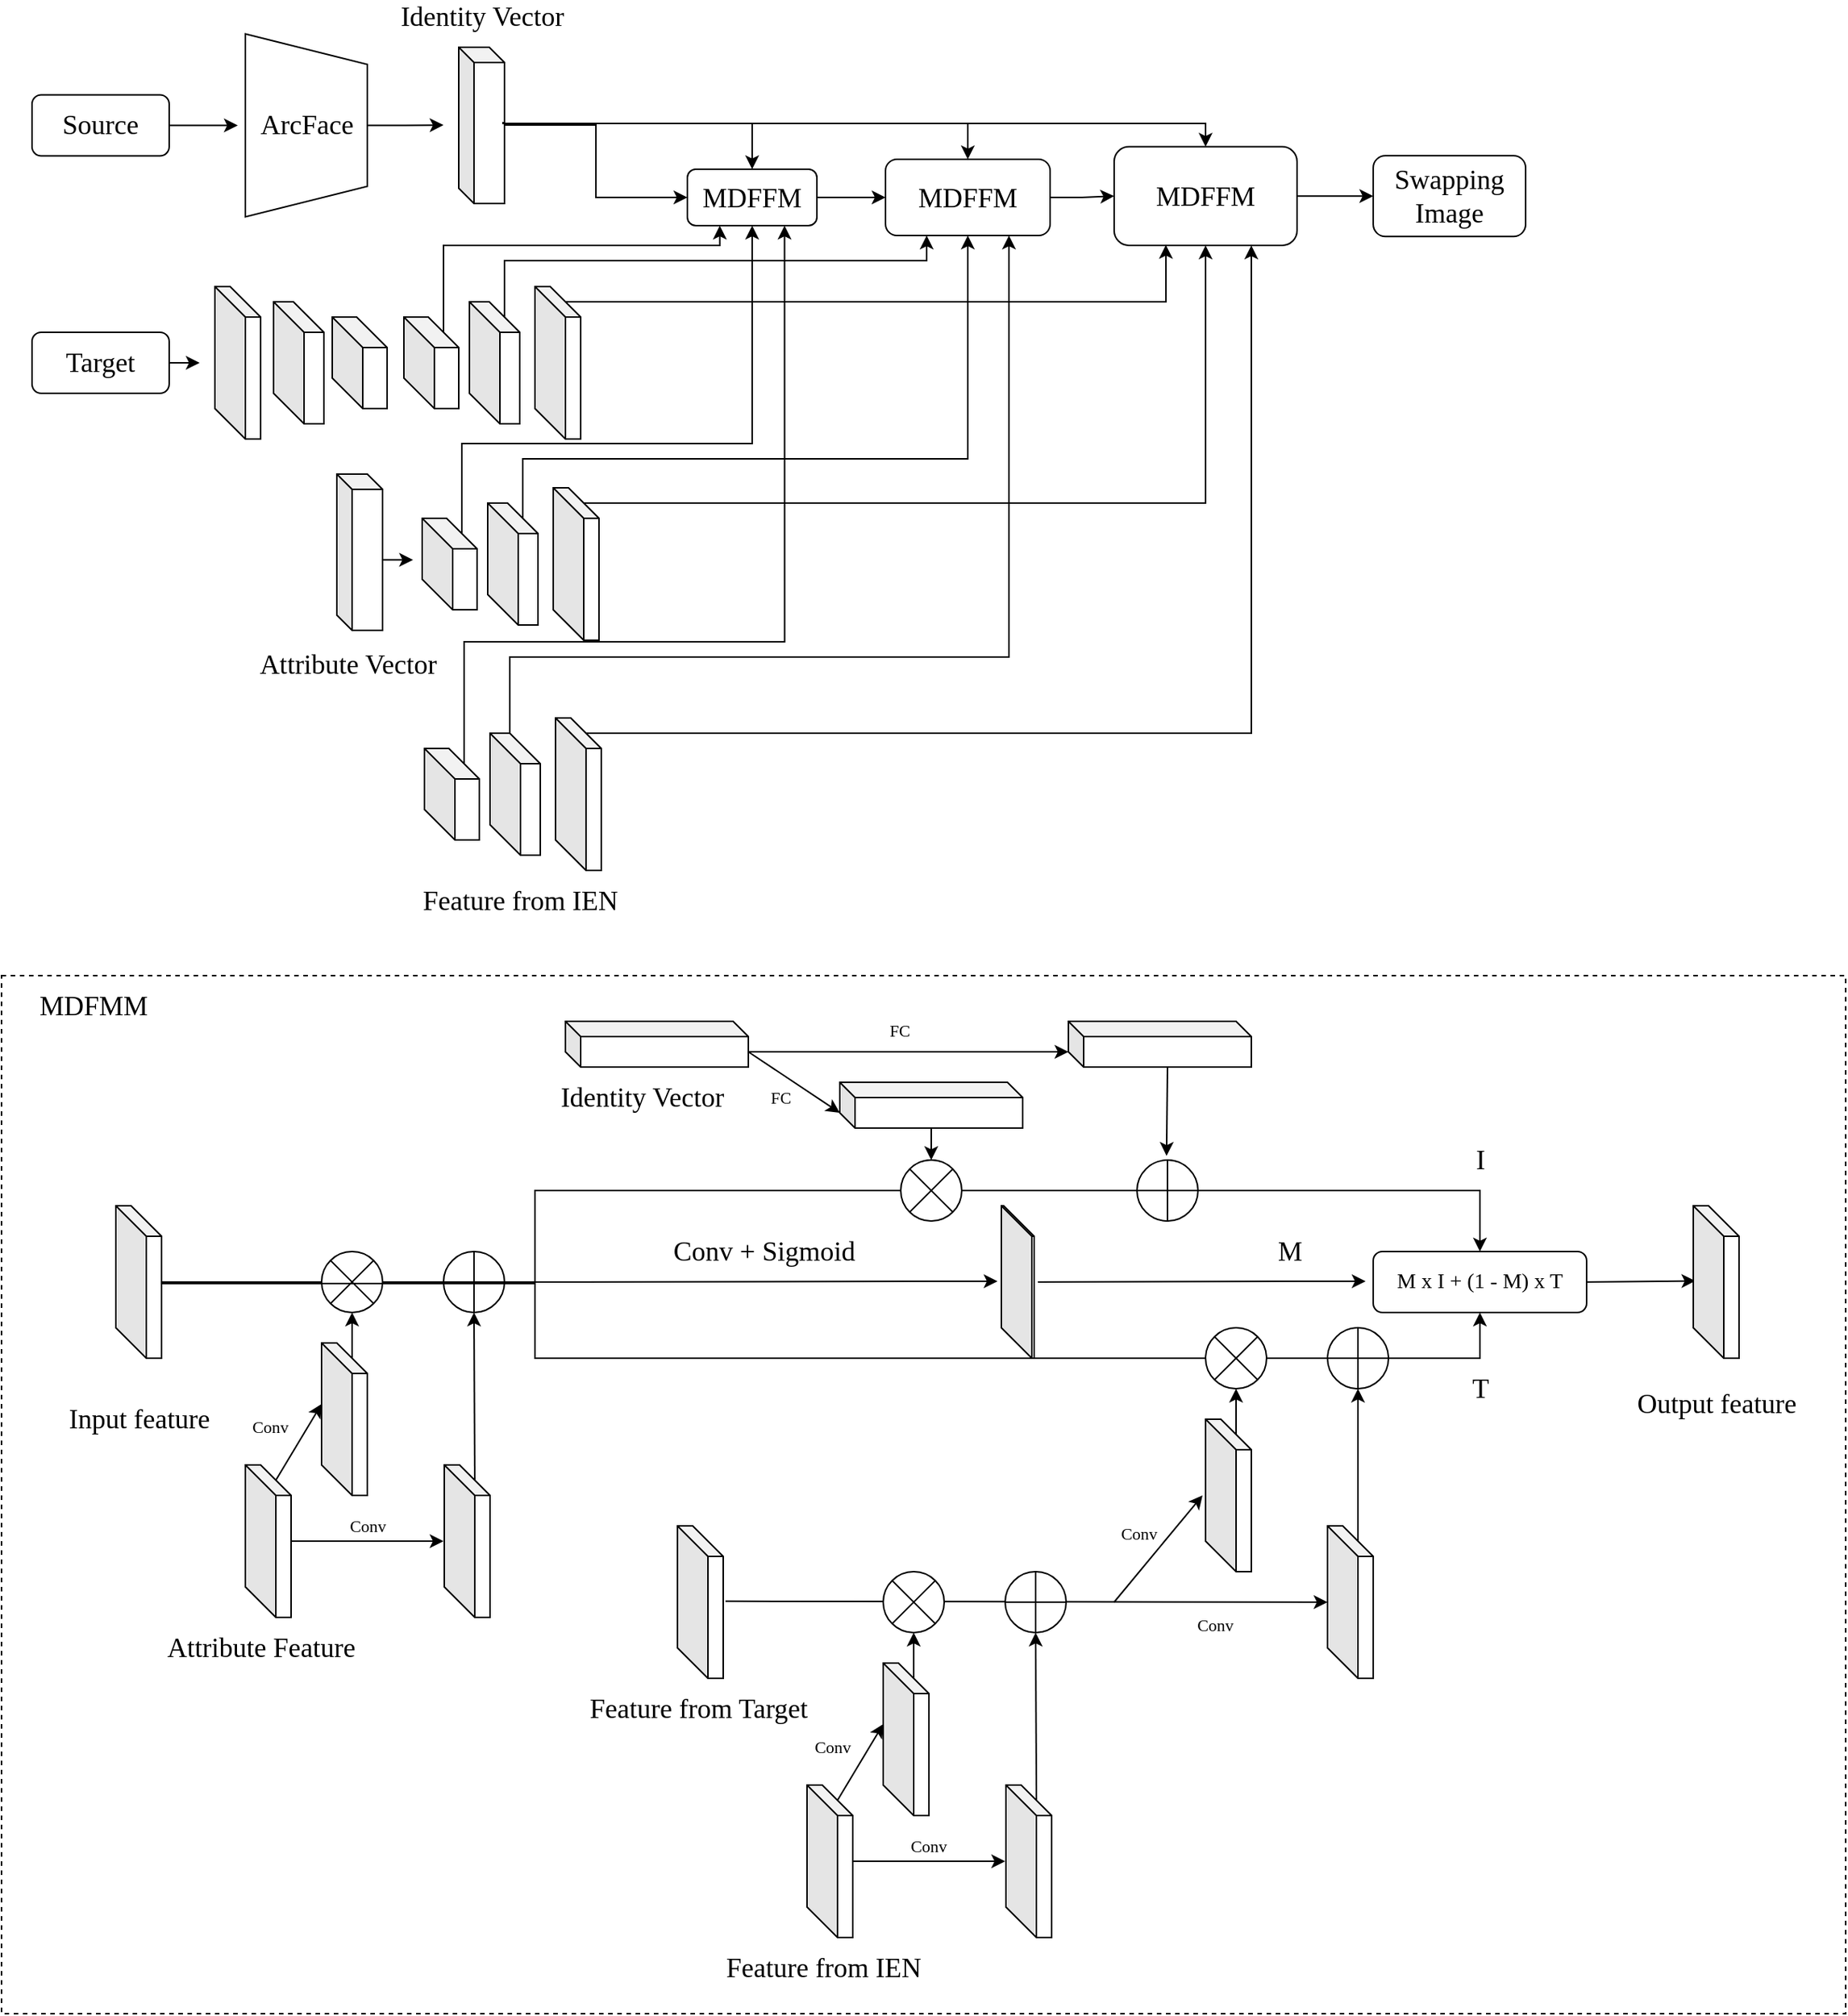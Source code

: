 <mxfile version="14.8.0" type="github">
  <diagram id="diRu2HCSwEDi5vCVLPYC" name="Page-1">
    <mxGraphModel dx="895" dy="533" grid="1" gridSize="10" guides="1" tooltips="1" connect="1" arrows="1" fold="1" page="1" pageScale="1" pageWidth="827" pageHeight="1169" math="0" shadow="0">
      <root>
        <mxCell id="0" />
        <mxCell id="1" parent="0" />
        <mxCell id="SDwkRg94ncnZj0nEMJ3i-3" value="" style="rounded=0;whiteSpace=wrap;html=1;align=left;dashed=1;" vertex="1" parent="1">
          <mxGeometry x="150" y="799" width="1210" height="681" as="geometry" />
        </mxCell>
        <mxCell id="r4oQAWAfBS_EO5X1v5Ay-10" style="edgeStyle=orthogonalEdgeStyle;rounded=0;orthogonalLoop=1;jettySize=auto;html=1;exitX=1;exitY=0.5;exitDx=0;exitDy=0;" parent="1" source="r4oQAWAfBS_EO5X1v5Ay-2" target="r4oQAWAfBS_EO5X1v5Ay-9" edge="1">
          <mxGeometry relative="1" as="geometry" />
        </mxCell>
        <mxCell id="r4oQAWAfBS_EO5X1v5Ay-2" value="&lt;font face=&quot;Comic Sans MS&quot; style=&quot;font-size: 18px&quot;&gt;Source&lt;/font&gt;" style="rounded=1;whiteSpace=wrap;html=1;" parent="1" vertex="1">
          <mxGeometry x="170" y="221.25" width="90" height="40" as="geometry" />
        </mxCell>
        <mxCell id="r4oQAWAfBS_EO5X1v5Ay-24" style="edgeStyle=orthogonalEdgeStyle;rounded=0;orthogonalLoop=1;jettySize=auto;html=1;exitX=1;exitY=0.5;exitDx=0;exitDy=0;" parent="1" source="r4oQAWAfBS_EO5X1v5Ay-3" edge="1">
          <mxGeometry relative="1" as="geometry">
            <mxPoint x="280" y="397" as="targetPoint" />
          </mxGeometry>
        </mxCell>
        <mxCell id="r4oQAWAfBS_EO5X1v5Ay-3" value="&lt;font face=&quot;Comic Sans MS&quot; style=&quot;font-size: 18px&quot;&gt;Target&lt;/font&gt;" style="rounded=1;whiteSpace=wrap;html=1;" parent="1" vertex="1">
          <mxGeometry x="170" y="377" width="90" height="40" as="geometry" />
        </mxCell>
        <mxCell id="r4oQAWAfBS_EO5X1v5Ay-15" style="edgeStyle=orthogonalEdgeStyle;rounded=0;orthogonalLoop=1;jettySize=auto;html=1;exitX=0.5;exitY=0;exitDx=0;exitDy=0;" parent="1" source="r4oQAWAfBS_EO5X1v5Ay-8" edge="1">
          <mxGeometry relative="1" as="geometry">
            <mxPoint x="440" y="241" as="targetPoint" />
          </mxGeometry>
        </mxCell>
        <mxCell id="r4oQAWAfBS_EO5X1v5Ay-8" value="" style="shape=trapezoid;perimeter=trapezoidPerimeter;whiteSpace=wrap;html=1;fixedSize=1;rotation=90;" parent="1" vertex="1">
          <mxGeometry x="290" y="201.25" width="120" height="80" as="geometry" />
        </mxCell>
        <mxCell id="r4oQAWAfBS_EO5X1v5Ay-9" value="&lt;font style=&quot;font-size: 18px&quot; face=&quot;Comic Sans MS&quot;&gt;ArcFace&lt;/font&gt;" style="text;html=1;resizable=0;autosize=1;align=center;verticalAlign=middle;points=[];fillColor=none;strokeColor=none;rounded=0;" parent="1" vertex="1">
          <mxGeometry x="305" y="231.25" width="90" height="20" as="geometry" />
        </mxCell>
        <mxCell id="r4oQAWAfBS_EO5X1v5Ay-11" value="" style="shape=cube;whiteSpace=wrap;html=1;boundedLbl=1;backgroundOutline=1;darkOpacity=0.05;darkOpacity2=0.1;size=10;" parent="1" vertex="1">
          <mxGeometry x="450" y="190" width="30" height="102.5" as="geometry" />
        </mxCell>
        <mxCell id="r4oQAWAfBS_EO5X1v5Ay-16" value="&lt;font style=&quot;font-size: 18px&quot; face=&quot;Comic Sans MS&quot;&gt;Identity Vector&lt;/font&gt;" style="text;html=1;resizable=0;autosize=1;align=center;verticalAlign=middle;points=[];fillColor=none;strokeColor=none;rounded=0;" parent="1" vertex="1">
          <mxGeometry x="390" y="160" width="150" height="20" as="geometry" />
        </mxCell>
        <mxCell id="r4oQAWAfBS_EO5X1v5Ay-17" value="" style="shape=cube;whiteSpace=wrap;html=1;boundedLbl=1;backgroundOutline=1;darkOpacity=0.05;darkOpacity2=0.1;" parent="1" vertex="1">
          <mxGeometry x="290" y="347" width="30" height="100" as="geometry" />
        </mxCell>
        <mxCell id="r4oQAWAfBS_EO5X1v5Ay-19" value="" style="shape=cube;whiteSpace=wrap;html=1;boundedLbl=1;backgroundOutline=1;darkOpacity=0.05;darkOpacity2=0.1;" parent="1" vertex="1">
          <mxGeometry x="328.5" y="357" width="33" height="80" as="geometry" />
        </mxCell>
        <mxCell id="r4oQAWAfBS_EO5X1v5Ay-20" value="" style="shape=cube;whiteSpace=wrap;html=1;boundedLbl=1;backgroundOutline=1;darkOpacity=0.05;darkOpacity2=0.1;" parent="1" vertex="1">
          <mxGeometry x="367" y="367" width="36" height="60" as="geometry" />
        </mxCell>
        <mxCell id="r4oQAWAfBS_EO5X1v5Ay-65" style="edgeStyle=orthogonalEdgeStyle;rounded=0;orthogonalLoop=1;jettySize=auto;html=1;exitX=0;exitY=0;exitDx=20;exitDy=10;exitPerimeter=0;entryX=0.283;entryY=0.995;entryDx=0;entryDy=0;entryPerimeter=0;" parent="1" source="r4oQAWAfBS_EO5X1v5Ay-21" target="r4oQAWAfBS_EO5X1v5Ay-58" edge="1">
          <mxGeometry relative="1" as="geometry" />
        </mxCell>
        <mxCell id="r4oQAWAfBS_EO5X1v5Ay-21" value="" style="shape=cube;whiteSpace=wrap;html=1;boundedLbl=1;backgroundOutline=1;darkOpacity=0.05;darkOpacity2=0.1;" parent="1" vertex="1">
          <mxGeometry x="500" y="347" width="30" height="100" as="geometry" />
        </mxCell>
        <mxCell id="r4oQAWAfBS_EO5X1v5Ay-54" style="edgeStyle=orthogonalEdgeStyle;rounded=0;orthogonalLoop=1;jettySize=auto;html=1;exitX=0;exitY=0;exitDx=23;exitDy=10;exitPerimeter=0;entryX=0.25;entryY=1;entryDx=0;entryDy=0;" parent="1" source="r4oQAWAfBS_EO5X1v5Ay-22" target="r4oQAWAfBS_EO5X1v5Ay-52" edge="1">
          <mxGeometry relative="1" as="geometry">
            <Array as="points">
              <mxPoint x="480" y="330" />
              <mxPoint x="757" y="330" />
            </Array>
          </mxGeometry>
        </mxCell>
        <mxCell id="r4oQAWAfBS_EO5X1v5Ay-22" value="" style="shape=cube;whiteSpace=wrap;html=1;boundedLbl=1;backgroundOutline=1;darkOpacity=0.05;darkOpacity2=0.1;" parent="1" vertex="1">
          <mxGeometry x="457" y="357" width="33" height="80" as="geometry" />
        </mxCell>
        <mxCell id="r4oQAWAfBS_EO5X1v5Ay-49" style="edgeStyle=orthogonalEdgeStyle;rounded=0;orthogonalLoop=1;jettySize=auto;html=1;exitX=0;exitY=0;exitDx=26;exitDy=10;exitPerimeter=0;entryX=0.25;entryY=1;entryDx=0;entryDy=0;" parent="1" source="r4oQAWAfBS_EO5X1v5Ay-23" target="r4oQAWAfBS_EO5X1v5Ay-39" edge="1">
          <mxGeometry relative="1" as="geometry">
            <Array as="points">
              <mxPoint x="440" y="320" />
              <mxPoint x="621" y="320" />
            </Array>
          </mxGeometry>
        </mxCell>
        <mxCell id="r4oQAWAfBS_EO5X1v5Ay-23" value="" style="shape=cube;whiteSpace=wrap;html=1;boundedLbl=1;backgroundOutline=1;darkOpacity=0.05;darkOpacity2=0.1;" parent="1" vertex="1">
          <mxGeometry x="414" y="367" width="36" height="60" as="geometry" />
        </mxCell>
        <mxCell id="r4oQAWAfBS_EO5X1v5Ay-33" style="edgeStyle=orthogonalEdgeStyle;rounded=0;orthogonalLoop=1;jettySize=auto;html=1;exitX=0;exitY=0;exitDx=30;exitDy=56.25;exitPerimeter=0;" parent="1" source="r4oQAWAfBS_EO5X1v5Ay-25" edge="1">
          <mxGeometry relative="1" as="geometry">
            <mxPoint x="420" y="526" as="targetPoint" />
          </mxGeometry>
        </mxCell>
        <mxCell id="r4oQAWAfBS_EO5X1v5Ay-25" value="" style="shape=cube;whiteSpace=wrap;html=1;boundedLbl=1;backgroundOutline=1;darkOpacity=0.05;darkOpacity2=0.1;size=10;" parent="1" vertex="1">
          <mxGeometry x="370" y="470" width="30" height="102.5" as="geometry" />
        </mxCell>
        <mxCell id="r4oQAWAfBS_EO5X1v5Ay-26" value="&lt;font style=&quot;font-size: 18px&quot; face=&quot;Comic Sans MS&quot;&gt;Attribute Vector&lt;/font&gt;" style="text;html=1;resizable=0;autosize=1;align=center;verticalAlign=middle;points=[];fillColor=none;strokeColor=none;rounded=0;" parent="1" vertex="1">
          <mxGeometry x="297" y="585" width="160" height="20" as="geometry" />
        </mxCell>
        <mxCell id="r4oQAWAfBS_EO5X1v5Ay-64" style="edgeStyle=orthogonalEdgeStyle;rounded=0;orthogonalLoop=1;jettySize=auto;html=1;exitX=0;exitY=0;exitDx=20;exitDy=10;exitPerimeter=0;" parent="1" source="r4oQAWAfBS_EO5X1v5Ay-27" target="r4oQAWAfBS_EO5X1v5Ay-58" edge="1">
          <mxGeometry relative="1" as="geometry" />
        </mxCell>
        <mxCell id="r4oQAWAfBS_EO5X1v5Ay-27" value="" style="shape=cube;whiteSpace=wrap;html=1;boundedLbl=1;backgroundOutline=1;darkOpacity=0.05;darkOpacity2=0.1;" parent="1" vertex="1">
          <mxGeometry x="512" y="479" width="30" height="100" as="geometry" />
        </mxCell>
        <mxCell id="r4oQAWAfBS_EO5X1v5Ay-55" style="edgeStyle=orthogonalEdgeStyle;rounded=0;orthogonalLoop=1;jettySize=auto;html=1;exitX=0;exitY=0;exitDx=23;exitDy=10;exitPerimeter=0;entryX=0.5;entryY=1;entryDx=0;entryDy=0;" parent="1" source="r4oQAWAfBS_EO5X1v5Ay-28" target="r4oQAWAfBS_EO5X1v5Ay-52" edge="1">
          <mxGeometry relative="1" as="geometry">
            <Array as="points">
              <mxPoint x="492" y="460" />
              <mxPoint x="784" y="460" />
            </Array>
          </mxGeometry>
        </mxCell>
        <mxCell id="r4oQAWAfBS_EO5X1v5Ay-28" value="" style="shape=cube;whiteSpace=wrap;html=1;boundedLbl=1;backgroundOutline=1;darkOpacity=0.05;darkOpacity2=0.1;" parent="1" vertex="1">
          <mxGeometry x="469" y="489" width="33" height="80" as="geometry" />
        </mxCell>
        <mxCell id="r4oQAWAfBS_EO5X1v5Ay-48" style="edgeStyle=orthogonalEdgeStyle;rounded=0;orthogonalLoop=1;jettySize=auto;html=1;exitX=0;exitY=0;exitDx=26;exitDy=10;exitPerimeter=0;entryX=0.5;entryY=1;entryDx=0;entryDy=0;" parent="1" source="r4oQAWAfBS_EO5X1v5Ay-29" target="r4oQAWAfBS_EO5X1v5Ay-39" edge="1">
          <mxGeometry relative="1" as="geometry">
            <Array as="points">
              <mxPoint x="452" y="450" />
              <mxPoint x="643" y="450" />
            </Array>
          </mxGeometry>
        </mxCell>
        <mxCell id="r4oQAWAfBS_EO5X1v5Ay-29" value="" style="shape=cube;whiteSpace=wrap;html=1;boundedLbl=1;backgroundOutline=1;darkOpacity=0.05;darkOpacity2=0.1;" parent="1" vertex="1">
          <mxGeometry x="426" y="499" width="36" height="60" as="geometry" />
        </mxCell>
        <mxCell id="r4oQAWAfBS_EO5X1v5Ay-63" style="edgeStyle=orthogonalEdgeStyle;rounded=0;orthogonalLoop=1;jettySize=auto;html=1;exitX=0;exitY=0;exitDx=20;exitDy=10;exitPerimeter=0;entryX=0.75;entryY=1;entryDx=0;entryDy=0;" parent="1" source="r4oQAWAfBS_EO5X1v5Ay-35" target="r4oQAWAfBS_EO5X1v5Ay-58" edge="1">
          <mxGeometry relative="1" as="geometry" />
        </mxCell>
        <mxCell id="r4oQAWAfBS_EO5X1v5Ay-35" value="" style="shape=cube;whiteSpace=wrap;html=1;boundedLbl=1;backgroundOutline=1;darkOpacity=0.05;darkOpacity2=0.1;" parent="1" vertex="1">
          <mxGeometry x="513.5" y="630" width="30" height="100" as="geometry" />
        </mxCell>
        <mxCell id="r4oQAWAfBS_EO5X1v5Ay-56" style="edgeStyle=orthogonalEdgeStyle;rounded=0;orthogonalLoop=1;jettySize=auto;html=1;exitX=0;exitY=0;exitDx=13;exitDy=0;exitPerimeter=0;entryX=0.75;entryY=1;entryDx=0;entryDy=0;" parent="1" source="r4oQAWAfBS_EO5X1v5Ay-36" target="r4oQAWAfBS_EO5X1v5Ay-52" edge="1">
          <mxGeometry relative="1" as="geometry">
            <Array as="points">
              <mxPoint x="484" y="590" />
              <mxPoint x="811" y="590" />
            </Array>
          </mxGeometry>
        </mxCell>
        <mxCell id="r4oQAWAfBS_EO5X1v5Ay-36" value="" style="shape=cube;whiteSpace=wrap;html=1;boundedLbl=1;backgroundOutline=1;darkOpacity=0.05;darkOpacity2=0.1;" parent="1" vertex="1">
          <mxGeometry x="470.5" y="640" width="33" height="80" as="geometry" />
        </mxCell>
        <mxCell id="r4oQAWAfBS_EO5X1v5Ay-47" style="edgeStyle=orthogonalEdgeStyle;rounded=0;orthogonalLoop=1;jettySize=auto;html=1;exitX=0;exitY=0;exitDx=26;exitDy=10;exitPerimeter=0;entryX=0.75;entryY=1;entryDx=0;entryDy=0;" parent="1" source="r4oQAWAfBS_EO5X1v5Ay-37" target="r4oQAWAfBS_EO5X1v5Ay-39" edge="1">
          <mxGeometry relative="1" as="geometry">
            <Array as="points">
              <mxPoint x="454" y="580" />
              <mxPoint x="664" y="580" />
            </Array>
          </mxGeometry>
        </mxCell>
        <mxCell id="r4oQAWAfBS_EO5X1v5Ay-37" value="" style="shape=cube;whiteSpace=wrap;html=1;boundedLbl=1;backgroundOutline=1;darkOpacity=0.05;darkOpacity2=0.1;" parent="1" vertex="1">
          <mxGeometry x="427.5" y="650" width="36" height="60" as="geometry" />
        </mxCell>
        <mxCell id="r4oQAWAfBS_EO5X1v5Ay-38" value="&lt;font style=&quot;font-size: 18px&quot; face=&quot;Comic Sans MS&quot;&gt;Feature from IEN&lt;/font&gt;" style="text;html=1;resizable=0;autosize=1;align=center;verticalAlign=middle;points=[];fillColor=none;strokeColor=none;rounded=0;" parent="1" vertex="1">
          <mxGeometry x="405" y="740" width="170" height="20" as="geometry" />
        </mxCell>
        <mxCell id="r4oQAWAfBS_EO5X1v5Ay-53" style="edgeStyle=orthogonalEdgeStyle;rounded=0;orthogonalLoop=1;jettySize=auto;html=1;exitX=1;exitY=0.5;exitDx=0;exitDy=0;entryX=0;entryY=0.5;entryDx=0;entryDy=0;" parent="1" source="r4oQAWAfBS_EO5X1v5Ay-39" target="r4oQAWAfBS_EO5X1v5Ay-52" edge="1">
          <mxGeometry relative="1" as="geometry" />
        </mxCell>
        <mxCell id="r4oQAWAfBS_EO5X1v5Ay-39" value="&lt;font style=&quot;font-size: 18px&quot; face=&quot;Comic Sans MS&quot;&gt;MDFFM&lt;/font&gt;" style="rounded=1;whiteSpace=wrap;html=1;" parent="1" vertex="1">
          <mxGeometry x="600" y="270" width="85" height="37" as="geometry" />
        </mxCell>
        <mxCell id="r4oQAWAfBS_EO5X1v5Ay-51" style="edgeStyle=orthogonalEdgeStyle;rounded=0;orthogonalLoop=1;jettySize=auto;html=1;exitX=0;exitY=0;exitDx=30;exitDy=56.25;exitPerimeter=0;entryX=0;entryY=0.5;entryDx=0;entryDy=0;" parent="1" source="r4oQAWAfBS_EO5X1v5Ay-11" target="r4oQAWAfBS_EO5X1v5Ay-39" edge="1">
          <mxGeometry relative="1" as="geometry">
            <mxPoint x="480" y="265" as="sourcePoint" />
            <mxPoint x="642.5" y="280" as="targetPoint" />
            <Array as="points">
              <mxPoint x="480" y="241" />
              <mxPoint x="540" y="241" />
              <mxPoint x="540" y="289" />
            </Array>
          </mxGeometry>
        </mxCell>
        <mxCell id="r4oQAWAfBS_EO5X1v5Ay-60" style="edgeStyle=orthogonalEdgeStyle;rounded=0;orthogonalLoop=1;jettySize=auto;html=1;exitX=1;exitY=0.5;exitDx=0;exitDy=0;entryX=0;entryY=0.5;entryDx=0;entryDy=0;" parent="1" source="r4oQAWAfBS_EO5X1v5Ay-52" target="r4oQAWAfBS_EO5X1v5Ay-58" edge="1">
          <mxGeometry relative="1" as="geometry" />
        </mxCell>
        <mxCell id="r4oQAWAfBS_EO5X1v5Ay-52" value="&lt;font style=&quot;font-size: 18px&quot; face=&quot;Comic Sans MS&quot;&gt;MDFFM&lt;/font&gt;" style="rounded=1;whiteSpace=wrap;html=1;" parent="1" vertex="1">
          <mxGeometry x="730" y="263.5" width="108" height="50" as="geometry" />
        </mxCell>
        <mxCell id="r4oQAWAfBS_EO5X1v5Ay-57" style="edgeStyle=orthogonalEdgeStyle;rounded=0;orthogonalLoop=1;jettySize=auto;html=1;entryX=0.5;entryY=0;entryDx=0;entryDy=0;" parent="1" target="r4oQAWAfBS_EO5X1v5Ay-52" edge="1">
          <mxGeometry relative="1" as="geometry">
            <mxPoint x="480" y="240" as="sourcePoint" />
            <mxPoint x="690.5" y="218.75" as="targetPoint" />
            <Array as="points">
              <mxPoint x="784" y="240" />
            </Array>
          </mxGeometry>
        </mxCell>
        <mxCell id="r4oQAWAfBS_EO5X1v5Ay-70" style="edgeStyle=orthogonalEdgeStyle;rounded=0;orthogonalLoop=1;jettySize=auto;html=1;exitX=1;exitY=0.5;exitDx=0;exitDy=0;entryX=0;entryY=0.5;entryDx=0;entryDy=0;" parent="1" source="r4oQAWAfBS_EO5X1v5Ay-58" target="r4oQAWAfBS_EO5X1v5Ay-67" edge="1">
          <mxGeometry relative="1" as="geometry" />
        </mxCell>
        <mxCell id="r4oQAWAfBS_EO5X1v5Ay-58" value="&lt;font style=&quot;font-size: 18px&quot; face=&quot;Comic Sans MS&quot;&gt;MDFFM&lt;/font&gt;" style="rounded=1;whiteSpace=wrap;html=1;" parent="1" vertex="1">
          <mxGeometry x="880" y="255.25" width="120" height="64.75" as="geometry" />
        </mxCell>
        <mxCell id="r4oQAWAfBS_EO5X1v5Ay-59" style="edgeStyle=orthogonalEdgeStyle;rounded=0;orthogonalLoop=1;jettySize=auto;html=1;entryX=0.5;entryY=0;entryDx=0;entryDy=0;exitX=0.967;exitY=0.478;exitDx=0;exitDy=0;exitPerimeter=0;" parent="1" source="r4oQAWAfBS_EO5X1v5Ay-11" target="r4oQAWAfBS_EO5X1v5Ay-58" edge="1">
          <mxGeometry relative="1" as="geometry">
            <mxPoint x="480" y="250" as="sourcePoint" />
            <mxPoint x="794" y="240" as="targetPoint" />
            <Array as="points">
              <mxPoint x="479" y="240" />
              <mxPoint x="940" y="240" />
            </Array>
          </mxGeometry>
        </mxCell>
        <mxCell id="r4oQAWAfBS_EO5X1v5Ay-62" style="edgeStyle=orthogonalEdgeStyle;rounded=0;orthogonalLoop=1;jettySize=auto;html=1;entryX=0.5;entryY=0;entryDx=0;entryDy=0;" parent="1" target="r4oQAWAfBS_EO5X1v5Ay-39" edge="1">
          <mxGeometry relative="1" as="geometry">
            <mxPoint x="480" y="240" as="sourcePoint" />
            <mxPoint x="610" y="298.5" as="targetPoint" />
            <Array as="points">
              <mxPoint x="643" y="240" />
            </Array>
          </mxGeometry>
        </mxCell>
        <mxCell id="r4oQAWAfBS_EO5X1v5Ay-67" value="&lt;font face=&quot;Comic Sans MS&quot; style=&quot;font-size: 18px&quot;&gt;Swapping Image&lt;/font&gt;" style="rounded=1;whiteSpace=wrap;html=1;" parent="1" vertex="1">
          <mxGeometry x="1050" y="261.12" width="100" height="53" as="geometry" />
        </mxCell>
        <mxCell id="Ovq9rvj37aN0vvkYCeVm-4" style="rounded=0;orthogonalLoop=1;jettySize=auto;html=1;exitX=0;exitY=0;exitDx=120;exitDy=20;exitPerimeter=0;entryX=0;entryY=0;entryDx=0;entryDy=20;entryPerimeter=0;" parent="1" source="Ovq9rvj37aN0vvkYCeVm-1" target="Ovq9rvj37aN0vvkYCeVm-2" edge="1">
          <mxGeometry relative="1" as="geometry" />
        </mxCell>
        <mxCell id="Ovq9rvj37aN0vvkYCeVm-7" style="edgeStyle=none;rounded=0;orthogonalLoop=1;jettySize=auto;html=1;exitX=0;exitY=0;exitDx=120.0;exitDy=20;exitPerimeter=0;entryX=0;entryY=0;entryDx=0;entryDy=20.0;entryPerimeter=0;" parent="1" source="Ovq9rvj37aN0vvkYCeVm-1" target="Ovq9rvj37aN0vvkYCeVm-6" edge="1">
          <mxGeometry relative="1" as="geometry" />
        </mxCell>
        <mxCell id="Ovq9rvj37aN0vvkYCeVm-10" value="&lt;font face=&quot;Comic Sans MS&quot;&gt;FC&lt;/font&gt;" style="edgeLabel;html=1;align=center;verticalAlign=middle;resizable=0;points=[];" parent="Ovq9rvj37aN0vvkYCeVm-7" vertex="1" connectable="0">
          <mxGeometry x="0.044" y="6" relative="1" as="geometry">
            <mxPoint x="-14" y="14" as="offset" />
          </mxGeometry>
        </mxCell>
        <mxCell id="Ovq9rvj37aN0vvkYCeVm-1" value="" style="shape=cube;whiteSpace=wrap;html=1;boundedLbl=1;backgroundOutline=1;darkOpacity=0.05;darkOpacity2=0.1;size=10;" parent="1" vertex="1">
          <mxGeometry x="520" y="829" width="120" height="30" as="geometry" />
        </mxCell>
        <mxCell id="Ovq9rvj37aN0vvkYCeVm-36" style="edgeStyle=none;rounded=0;orthogonalLoop=1;jettySize=auto;html=1;exitX=0;exitY=0;exitDx=65;exitDy=30;exitPerimeter=0;entryX=0.485;entryY=-0.069;entryDx=0;entryDy=0;entryPerimeter=0;" parent="1" source="Ovq9rvj37aN0vvkYCeVm-2" target="Ovq9rvj37aN0vvkYCeVm-32" edge="1">
          <mxGeometry relative="1" as="geometry">
            <mxPoint x="914.857" y="910" as="targetPoint" />
          </mxGeometry>
        </mxCell>
        <mxCell id="Ovq9rvj37aN0vvkYCeVm-2" value="" style="shape=cube;whiteSpace=wrap;html=1;boundedLbl=1;backgroundOutline=1;darkOpacity=0.05;darkOpacity2=0.1;size=10;" parent="1" vertex="1">
          <mxGeometry x="850" y="829" width="120" height="30" as="geometry" />
        </mxCell>
        <mxCell id="Ovq9rvj37aN0vvkYCeVm-3" value="&lt;font style=&quot;font-size: 18px&quot; face=&quot;Comic Sans MS&quot;&gt;Identity Vector&lt;/font&gt;" style="text;html=1;resizable=0;autosize=1;align=center;verticalAlign=middle;points=[];fillColor=none;strokeColor=none;rounded=0;" parent="1" vertex="1">
          <mxGeometry x="495" y="869" width="150" height="20" as="geometry" />
        </mxCell>
        <mxCell id="Ovq9rvj37aN0vvkYCeVm-5" value="" style="endArrow=classic;html=1;entryX=-0.067;entryY=0.5;entryDx=0;entryDy=0;entryPerimeter=0;" parent="1" target="Ovq9rvj37aN0vvkYCeVm-63" edge="1">
          <mxGeometry width="50" height="50" relative="1" as="geometry">
            <mxPoint x="880" y="1210" as="sourcePoint" />
            <mxPoint x="930" y="1160" as="targetPoint" />
          </mxGeometry>
        </mxCell>
        <mxCell id="Ovq9rvj37aN0vvkYCeVm-17" style="edgeStyle=orthogonalEdgeStyle;rounded=0;orthogonalLoop=1;jettySize=auto;html=1;exitX=0;exitY=0;exitDx=65;exitDy=30;exitPerimeter=0;entryX=0.5;entryY=0;entryDx=0;entryDy=0;" parent="1" source="Ovq9rvj37aN0vvkYCeVm-6" target="Ovq9rvj37aN0vvkYCeVm-16" edge="1">
          <mxGeometry relative="1" as="geometry" />
        </mxCell>
        <mxCell id="Ovq9rvj37aN0vvkYCeVm-6" value="" style="shape=cube;whiteSpace=wrap;html=1;boundedLbl=1;backgroundOutline=1;darkOpacity=0.05;darkOpacity2=0.1;size=10;" parent="1" vertex="1">
          <mxGeometry x="700" y="869" width="120" height="30" as="geometry" />
        </mxCell>
        <mxCell id="Ovq9rvj37aN0vvkYCeVm-11" value="&lt;font face=&quot;Comic Sans MS&quot;&gt;FC&lt;/font&gt;" style="edgeLabel;html=1;align=center;verticalAlign=middle;resizable=0;points=[];" parent="1" vertex="1" connectable="0">
          <mxGeometry x="750.003" y="839.001" as="geometry">
            <mxPoint x="-11" y="-4" as="offset" />
          </mxGeometry>
        </mxCell>
        <mxCell id="Ovq9rvj37aN0vvkYCeVm-15" style="edgeStyle=orthogonalEdgeStyle;rounded=0;orthogonalLoop=1;jettySize=auto;html=1;exitX=0;exitY=0;exitDx=30.0;exitDy=60;exitPerimeter=0;entryX=0.5;entryY=0;entryDx=0;entryDy=0;" parent="1" source="Ovq9rvj37aN0vvkYCeVm-12" target="Ovq9rvj37aN0vvkYCeVm-78" edge="1">
          <mxGeometry relative="1" as="geometry">
            <mxPoint x="1160" y="940" as="targetPoint" />
            <Array as="points">
              <mxPoint x="255" y="1000" />
              <mxPoint x="500" y="1000" />
              <mxPoint x="500" y="940" />
              <mxPoint x="1120" y="940" />
            </Array>
          </mxGeometry>
        </mxCell>
        <mxCell id="Ovq9rvj37aN0vvkYCeVm-12" value="" style="shape=cube;whiteSpace=wrap;html=1;boundedLbl=1;backgroundOutline=1;darkOpacity=0.05;darkOpacity2=0.1;" parent="1" vertex="1">
          <mxGeometry x="225" y="950" width="30" height="100" as="geometry" />
        </mxCell>
        <mxCell id="Ovq9rvj37aN0vvkYCeVm-13" value="&lt;font style=&quot;font-size: 18px&quot; face=&quot;Comic Sans MS&quot;&gt;Input feature&lt;/font&gt;" style="text;html=1;resizable=0;autosize=1;align=center;verticalAlign=middle;points=[];fillColor=none;strokeColor=none;rounded=0;" parent="1" vertex="1">
          <mxGeometry x="175" y="1080" width="130" height="20" as="geometry" />
        </mxCell>
        <mxCell id="Ovq9rvj37aN0vvkYCeVm-16" value="" style="shape=sumEllipse;perimeter=ellipsePerimeter;whiteSpace=wrap;html=1;backgroundOutline=1;" parent="1" vertex="1">
          <mxGeometry x="740" y="920" width="40" height="40" as="geometry" />
        </mxCell>
        <mxCell id="Ovq9rvj37aN0vvkYCeVm-22" style="edgeStyle=orthogonalEdgeStyle;rounded=0;orthogonalLoop=1;jettySize=auto;html=1;exitX=0;exitY=0;exitDx=30;exitDy=60;exitPerimeter=0;" parent="1" source="Ovq9rvj37aN0vvkYCeVm-18" edge="1">
          <mxGeometry relative="1" as="geometry">
            <mxPoint x="440" y="1170" as="targetPoint" />
            <Array as="points">
              <mxPoint x="340" y="1170" />
            </Array>
          </mxGeometry>
        </mxCell>
        <mxCell id="Ovq9rvj37aN0vvkYCeVm-24" value="&lt;font face=&quot;Comic Sans MS&quot;&gt;Conv&lt;/font&gt;" style="edgeLabel;html=1;align=center;verticalAlign=middle;resizable=0;points=[];" parent="Ovq9rvj37aN0vvkYCeVm-22" vertex="1" connectable="0">
          <mxGeometry x="0.085" y="2" relative="1" as="geometry">
            <mxPoint y="-8" as="offset" />
          </mxGeometry>
        </mxCell>
        <mxCell id="Ovq9rvj37aN0vvkYCeVm-23" style="rounded=0;orthogonalLoop=1;jettySize=auto;html=1;exitX=0;exitY=0;exitDx=20;exitDy=10;exitPerimeter=0;entryX=0;entryY=0;entryDx=0;entryDy=40;entryPerimeter=0;" parent="1" source="Ovq9rvj37aN0vvkYCeVm-18" target="Ovq9rvj37aN0vvkYCeVm-20" edge="1">
          <mxGeometry relative="1" as="geometry" />
        </mxCell>
        <mxCell id="Ovq9rvj37aN0vvkYCeVm-18" value="" style="shape=cube;whiteSpace=wrap;html=1;boundedLbl=1;backgroundOutline=1;darkOpacity=0.05;darkOpacity2=0.1;" parent="1" vertex="1">
          <mxGeometry x="310" y="1120" width="30" height="100" as="geometry" />
        </mxCell>
        <mxCell id="Ovq9rvj37aN0vvkYCeVm-19" value="&lt;font style=&quot;font-size: 18px&quot; face=&quot;Comic Sans MS&quot;&gt;Attribute Feature&lt;/font&gt;" style="text;html=1;resizable=0;autosize=1;align=center;verticalAlign=middle;points=[];fillColor=none;strokeColor=none;rounded=0;" parent="1" vertex="1">
          <mxGeometry x="235" y="1230" width="170" height="20" as="geometry" />
        </mxCell>
        <mxCell id="Ovq9rvj37aN0vvkYCeVm-29" style="edgeStyle=none;rounded=0;orthogonalLoop=1;jettySize=auto;html=1;exitX=0;exitY=0;exitDx=20;exitDy=10;exitPerimeter=0;" parent="1" source="Ovq9rvj37aN0vvkYCeVm-20" target="Ovq9rvj37aN0vvkYCeVm-26" edge="1">
          <mxGeometry relative="1" as="geometry" />
        </mxCell>
        <mxCell id="Ovq9rvj37aN0vvkYCeVm-20" value="" style="shape=cube;whiteSpace=wrap;html=1;boundedLbl=1;backgroundOutline=1;darkOpacity=0.05;darkOpacity2=0.1;" parent="1" vertex="1">
          <mxGeometry x="360" y="1040" width="30" height="100" as="geometry" />
        </mxCell>
        <mxCell id="Ovq9rvj37aN0vvkYCeVm-31" style="edgeStyle=none;rounded=0;orthogonalLoop=1;jettySize=auto;html=1;exitX=0;exitY=0;exitDx=20;exitDy=10;exitPerimeter=0;entryX=0.5;entryY=1;entryDx=0;entryDy=0;" parent="1" source="Ovq9rvj37aN0vvkYCeVm-21" target="Ovq9rvj37aN0vvkYCeVm-30" edge="1">
          <mxGeometry relative="1" as="geometry" />
        </mxCell>
        <mxCell id="Ovq9rvj37aN0vvkYCeVm-21" value="" style="shape=cube;whiteSpace=wrap;html=1;boundedLbl=1;backgroundOutline=1;darkOpacity=0.05;darkOpacity2=0.1;" parent="1" vertex="1">
          <mxGeometry x="440.5" y="1120" width="30" height="100" as="geometry" />
        </mxCell>
        <mxCell id="Ovq9rvj37aN0vvkYCeVm-25" value="&lt;font face=&quot;Comic Sans MS&quot;&gt;Conv&lt;/font&gt;" style="edgeLabel;html=1;align=center;verticalAlign=middle;resizable=0;points=[];" parent="1" vertex="1" connectable="0">
          <mxGeometry x="400.0" y="1170.0" as="geometry">
            <mxPoint x="-74" y="-75" as="offset" />
          </mxGeometry>
        </mxCell>
        <mxCell id="Ovq9rvj37aN0vvkYCeVm-26" value="" style="shape=sumEllipse;perimeter=ellipsePerimeter;whiteSpace=wrap;html=1;backgroundOutline=1;" parent="1" vertex="1">
          <mxGeometry x="360" y="980" width="40" height="40" as="geometry" />
        </mxCell>
        <mxCell id="Ovq9rvj37aN0vvkYCeVm-30" value="" style="shape=orEllipse;perimeter=ellipsePerimeter;whiteSpace=wrap;html=1;backgroundOutline=1;" parent="1" vertex="1">
          <mxGeometry x="440" y="980" width="40" height="40" as="geometry" />
        </mxCell>
        <mxCell id="Ovq9rvj37aN0vvkYCeVm-32" value="" style="shape=orEllipse;perimeter=ellipsePerimeter;whiteSpace=wrap;html=1;backgroundOutline=1;" parent="1" vertex="1">
          <mxGeometry x="895" y="920" width="40" height="40" as="geometry" />
        </mxCell>
        <mxCell id="Ovq9rvj37aN0vvkYCeVm-59" style="edgeStyle=none;rounded=0;orthogonalLoop=1;jettySize=auto;html=1;exitX=1.05;exitY=0.494;exitDx=0;exitDy=0;exitPerimeter=0;entryX=0;entryY=0.5;entryDx=0;entryDy=0;entryPerimeter=0;" parent="1" source="Ovq9rvj37aN0vvkYCeVm-45" target="Ovq9rvj37aN0vvkYCeVm-65" edge="1">
          <mxGeometry relative="1" as="geometry">
            <mxPoint x="890" y="1210" as="targetPoint" />
          </mxGeometry>
        </mxCell>
        <mxCell id="Ovq9rvj37aN0vvkYCeVm-45" value="" style="shape=cube;whiteSpace=wrap;html=1;boundedLbl=1;backgroundOutline=1;darkOpacity=0.05;darkOpacity2=0.1;" parent="1" vertex="1">
          <mxGeometry x="593.5" y="1160" width="30" height="100" as="geometry" />
        </mxCell>
        <mxCell id="Ovq9rvj37aN0vvkYCeVm-46" value="&lt;font style=&quot;font-size: 18px&quot; face=&quot;Comic Sans MS&quot;&gt;Feature from Target&lt;/font&gt;" style="text;html=1;resizable=0;autosize=1;align=center;verticalAlign=middle;points=[];fillColor=none;strokeColor=none;rounded=0;" parent="1" vertex="1">
          <mxGeometry x="512" y="1270" width="190" height="20" as="geometry" />
        </mxCell>
        <mxCell id="Ovq9rvj37aN0vvkYCeVm-47" style="edgeStyle=orthogonalEdgeStyle;rounded=0;orthogonalLoop=1;jettySize=auto;html=1;exitX=0;exitY=0;exitDx=30;exitDy=60;exitPerimeter=0;" parent="1" source="Ovq9rvj37aN0vvkYCeVm-50" edge="1">
          <mxGeometry relative="1" as="geometry">
            <mxPoint x="808.5" y="1380" as="targetPoint" />
            <Array as="points">
              <mxPoint x="708.5" y="1380" />
            </Array>
          </mxGeometry>
        </mxCell>
        <mxCell id="Ovq9rvj37aN0vvkYCeVm-48" value="&lt;font face=&quot;Comic Sans MS&quot;&gt;Conv&lt;/font&gt;" style="edgeLabel;html=1;align=center;verticalAlign=middle;resizable=0;points=[];" parent="Ovq9rvj37aN0vvkYCeVm-47" vertex="1" connectable="0">
          <mxGeometry x="0.085" y="2" relative="1" as="geometry">
            <mxPoint y="-8" as="offset" />
          </mxGeometry>
        </mxCell>
        <mxCell id="Ovq9rvj37aN0vvkYCeVm-49" style="rounded=0;orthogonalLoop=1;jettySize=auto;html=1;exitX=0;exitY=0;exitDx=20;exitDy=10;exitPerimeter=0;entryX=0;entryY=0;entryDx=0;entryDy=40;entryPerimeter=0;" parent="1" source="Ovq9rvj37aN0vvkYCeVm-50" target="Ovq9rvj37aN0vvkYCeVm-53" edge="1">
          <mxGeometry relative="1" as="geometry" />
        </mxCell>
        <mxCell id="Ovq9rvj37aN0vvkYCeVm-50" value="" style="shape=cube;whiteSpace=wrap;html=1;boundedLbl=1;backgroundOutline=1;darkOpacity=0.05;darkOpacity2=0.1;" parent="1" vertex="1">
          <mxGeometry x="678.5" y="1330" width="30" height="100" as="geometry" />
        </mxCell>
        <mxCell id="Ovq9rvj37aN0vvkYCeVm-51" value="&lt;font style=&quot;font-size: 18px&quot; face=&quot;Comic Sans MS&quot;&gt;Feature from IEN&lt;/font&gt;" style="text;html=1;resizable=0;autosize=1;align=center;verticalAlign=middle;points=[];fillColor=none;strokeColor=none;rounded=0;" parent="1" vertex="1">
          <mxGeometry x="603.5" y="1440" width="170" height="20" as="geometry" />
        </mxCell>
        <mxCell id="Ovq9rvj37aN0vvkYCeVm-52" style="edgeStyle=none;rounded=0;orthogonalLoop=1;jettySize=auto;html=1;exitX=0;exitY=0;exitDx=20;exitDy=10;exitPerimeter=0;" parent="1" source="Ovq9rvj37aN0vvkYCeVm-53" target="Ovq9rvj37aN0vvkYCeVm-57" edge="1">
          <mxGeometry relative="1" as="geometry" />
        </mxCell>
        <mxCell id="Ovq9rvj37aN0vvkYCeVm-53" value="" style="shape=cube;whiteSpace=wrap;html=1;boundedLbl=1;backgroundOutline=1;darkOpacity=0.05;darkOpacity2=0.1;" parent="1" vertex="1">
          <mxGeometry x="728.5" y="1250" width="30" height="100" as="geometry" />
        </mxCell>
        <mxCell id="Ovq9rvj37aN0vvkYCeVm-54" style="edgeStyle=none;rounded=0;orthogonalLoop=1;jettySize=auto;html=1;exitX=0;exitY=0;exitDx=20;exitDy=10;exitPerimeter=0;entryX=0.5;entryY=1;entryDx=0;entryDy=0;" parent="1" source="Ovq9rvj37aN0vvkYCeVm-55" target="Ovq9rvj37aN0vvkYCeVm-58" edge="1">
          <mxGeometry relative="1" as="geometry" />
        </mxCell>
        <mxCell id="Ovq9rvj37aN0vvkYCeVm-55" value="" style="shape=cube;whiteSpace=wrap;html=1;boundedLbl=1;backgroundOutline=1;darkOpacity=0.05;darkOpacity2=0.1;" parent="1" vertex="1">
          <mxGeometry x="809" y="1330" width="30" height="100" as="geometry" />
        </mxCell>
        <mxCell id="Ovq9rvj37aN0vvkYCeVm-56" value="&lt;font face=&quot;Comic Sans MS&quot;&gt;Conv&lt;/font&gt;" style="edgeLabel;html=1;align=center;verticalAlign=middle;resizable=0;points=[];" parent="1" vertex="1" connectable="0">
          <mxGeometry x="768.5" y="1380.0" as="geometry">
            <mxPoint x="-74" y="-75" as="offset" />
          </mxGeometry>
        </mxCell>
        <mxCell id="Ovq9rvj37aN0vvkYCeVm-57" value="" style="shape=sumEllipse;perimeter=ellipsePerimeter;whiteSpace=wrap;html=1;backgroundOutline=1;" parent="1" vertex="1">
          <mxGeometry x="728.5" y="1190" width="40" height="40" as="geometry" />
        </mxCell>
        <mxCell id="Ovq9rvj37aN0vvkYCeVm-58" value="" style="shape=orEllipse;perimeter=ellipsePerimeter;whiteSpace=wrap;html=1;backgroundOutline=1;" parent="1" vertex="1">
          <mxGeometry x="808.5" y="1190" width="40" height="40" as="geometry" />
        </mxCell>
        <mxCell id="Ovq9rvj37aN0vvkYCeVm-62" style="edgeStyle=none;rounded=0;orthogonalLoop=1;jettySize=auto;html=1;exitX=0;exitY=0;exitDx=20;exitDy=10;exitPerimeter=0;" parent="1" source="Ovq9rvj37aN0vvkYCeVm-63" edge="1">
          <mxGeometry relative="1" as="geometry">
            <mxPoint x="960" y="1070" as="targetPoint" />
          </mxGeometry>
        </mxCell>
        <mxCell id="Ovq9rvj37aN0vvkYCeVm-63" value="" style="shape=cube;whiteSpace=wrap;html=1;boundedLbl=1;backgroundOutline=1;darkOpacity=0.05;darkOpacity2=0.1;" parent="1" vertex="1">
          <mxGeometry x="940" y="1090" width="30" height="100" as="geometry" />
        </mxCell>
        <mxCell id="Ovq9rvj37aN0vvkYCeVm-64" style="edgeStyle=none;rounded=0;orthogonalLoop=1;jettySize=auto;html=1;exitX=0;exitY=0;exitDx=20;exitDy=10;exitPerimeter=0;" parent="1" source="Ovq9rvj37aN0vvkYCeVm-65" edge="1">
          <mxGeometry relative="1" as="geometry">
            <mxPoint x="1040" y="1070" as="targetPoint" />
          </mxGeometry>
        </mxCell>
        <mxCell id="Ovq9rvj37aN0vvkYCeVm-65" value="" style="shape=cube;whiteSpace=wrap;html=1;boundedLbl=1;backgroundOutline=1;darkOpacity=0.05;darkOpacity2=0.1;" parent="1" vertex="1">
          <mxGeometry x="1020" y="1160" width="30" height="100" as="geometry" />
        </mxCell>
        <mxCell id="Ovq9rvj37aN0vvkYCeVm-66" value="&lt;font face=&quot;Comic Sans MS&quot;&gt;Conv&lt;/font&gt;" style="edgeLabel;html=1;align=center;verticalAlign=middle;resizable=0;points=[];" parent="1" vertex="1" connectable="0">
          <mxGeometry x="970.0" y="1240.0" as="geometry">
            <mxPoint x="-74" y="-75" as="offset" />
          </mxGeometry>
        </mxCell>
        <mxCell id="Ovq9rvj37aN0vvkYCeVm-67" value="&lt;font face=&quot;Comic Sans MS&quot;&gt;Conv&lt;/font&gt;" style="edgeLabel;html=1;align=center;verticalAlign=middle;resizable=0;points=[];" parent="1" vertex="1" connectable="0">
          <mxGeometry x="1020.0" y="1300.0" as="geometry">
            <mxPoint x="-74" y="-75" as="offset" />
          </mxGeometry>
        </mxCell>
        <mxCell id="Ovq9rvj37aN0vvkYCeVm-68" style="edgeStyle=orthogonalEdgeStyle;rounded=0;orthogonalLoop=1;jettySize=auto;html=1;exitX=1;exitY=0.51;exitDx=0;exitDy=0;exitPerimeter=0;entryX=0.5;entryY=1;entryDx=0;entryDy=0;" parent="1" source="Ovq9rvj37aN0vvkYCeVm-12" target="Ovq9rvj37aN0vvkYCeVm-78" edge="1">
          <mxGeometry relative="1" as="geometry">
            <mxPoint x="1160" y="1050" as="targetPoint" />
            <mxPoint x="265" y="1010" as="sourcePoint" />
            <Array as="points">
              <mxPoint x="500" y="1001" />
              <mxPoint x="500" y="1050" />
              <mxPoint x="1120" y="1050" />
            </Array>
          </mxGeometry>
        </mxCell>
        <mxCell id="Ovq9rvj37aN0vvkYCeVm-69" value="" style="shape=sumEllipse;perimeter=ellipsePerimeter;whiteSpace=wrap;html=1;backgroundOutline=1;" parent="1" vertex="1">
          <mxGeometry x="940" y="1030" width="40" height="40" as="geometry" />
        </mxCell>
        <mxCell id="Ovq9rvj37aN0vvkYCeVm-70" value="" style="shape=orEllipse;perimeter=ellipsePerimeter;whiteSpace=wrap;html=1;backgroundOutline=1;" parent="1" vertex="1">
          <mxGeometry x="1020" y="1030" width="40" height="40" as="geometry" />
        </mxCell>
        <mxCell id="Ovq9rvj37aN0vvkYCeVm-71" value="" style="shape=cube;whiteSpace=wrap;html=1;boundedLbl=1;backgroundOutline=1;darkOpacity=0.05;darkOpacity2=0.1;" parent="1" vertex="1">
          <mxGeometry x="806" y="950" width="21.5" height="100" as="geometry" />
        </mxCell>
        <mxCell id="Ovq9rvj37aN0vvkYCeVm-73" value="" style="endArrow=classic;html=1;" parent="1" edge="1">
          <mxGeometry width="50" height="50" relative="1" as="geometry">
            <mxPoint x="500" y="1000" as="sourcePoint" />
            <mxPoint x="803.5" y="999.5" as="targetPoint" />
            <Array as="points">
              <mxPoint x="773.5" y="999.5" />
            </Array>
          </mxGeometry>
        </mxCell>
        <mxCell id="Ovq9rvj37aN0vvkYCeVm-76" value="" style="endArrow=classic;html=1;" parent="1" edge="1">
          <mxGeometry width="50" height="50" relative="1" as="geometry">
            <mxPoint x="830" y="1000" as="sourcePoint" />
            <mxPoint x="1045" y="999.5" as="targetPoint" />
            <Array as="points">
              <mxPoint x="1015" y="999.5" />
            </Array>
          </mxGeometry>
        </mxCell>
        <mxCell id="Ovq9rvj37aN0vvkYCeVm-83" style="edgeStyle=none;rounded=0;orthogonalLoop=1;jettySize=auto;html=1;exitX=1;exitY=0.5;exitDx=0;exitDy=0;entryX=0.044;entryY=0.493;entryDx=0;entryDy=0;entryPerimeter=0;" parent="1" source="Ovq9rvj37aN0vvkYCeVm-78" target="Ovq9rvj37aN0vvkYCeVm-82" edge="1">
          <mxGeometry relative="1" as="geometry" />
        </mxCell>
        <mxCell id="Ovq9rvj37aN0vvkYCeVm-78" value="&lt;font face=&quot;Comic Sans MS&quot; style=&quot;font-size: 14px&quot;&gt;M x I + (1 - M) x T&lt;/font&gt;" style="rounded=1;whiteSpace=wrap;html=1;" parent="1" vertex="1">
          <mxGeometry x="1050" y="980" width="140" height="40" as="geometry" />
        </mxCell>
        <mxCell id="Ovq9rvj37aN0vvkYCeVm-79" value="&lt;font style=&quot;font-size: 18px&quot; face=&quot;Comic Sans MS&quot;&gt;T&lt;/font&gt;" style="text;html=1;resizable=0;autosize=1;align=center;verticalAlign=middle;points=[];fillColor=none;strokeColor=none;rounded=0;" parent="1" vertex="1">
          <mxGeometry x="1105" y="1060" width="30" height="20" as="geometry" />
        </mxCell>
        <mxCell id="Ovq9rvj37aN0vvkYCeVm-80" value="&lt;font style=&quot;font-size: 18px&quot; face=&quot;Comic Sans MS&quot;&gt;I&lt;/font&gt;" style="text;html=1;resizable=0;autosize=1;align=center;verticalAlign=middle;points=[];fillColor=none;strokeColor=none;rounded=0;" parent="1" vertex="1">
          <mxGeometry x="1105" y="910" width="30" height="20" as="geometry" />
        </mxCell>
        <mxCell id="Ovq9rvj37aN0vvkYCeVm-81" value="&lt;font style=&quot;font-size: 18px&quot; face=&quot;Comic Sans MS&quot;&gt;M&lt;/font&gt;" style="text;html=1;resizable=0;autosize=1;align=center;verticalAlign=middle;points=[];fillColor=none;strokeColor=none;rounded=0;" parent="1" vertex="1">
          <mxGeometry x="980" y="970" width="30" height="20" as="geometry" />
        </mxCell>
        <mxCell id="Ovq9rvj37aN0vvkYCeVm-82" value="" style="shape=cube;whiteSpace=wrap;html=1;boundedLbl=1;backgroundOutline=1;darkOpacity=0.05;darkOpacity2=0.1;" parent="1" vertex="1">
          <mxGeometry x="1260" y="950" width="30" height="100" as="geometry" />
        </mxCell>
        <mxCell id="Ovq9rvj37aN0vvkYCeVm-84" value="&lt;font style=&quot;font-size: 18px&quot; face=&quot;Comic Sans MS&quot;&gt;Output feature&lt;/font&gt;" style="text;html=1;resizable=0;autosize=1;align=center;verticalAlign=middle;points=[];fillColor=none;strokeColor=none;rounded=0;" parent="1" vertex="1">
          <mxGeometry x="1200" y="1070" width="150" height="20" as="geometry" />
        </mxCell>
        <mxCell id="SDwkRg94ncnZj0nEMJ3i-4" value="&lt;font style=&quot;font-size: 18px&quot; face=&quot;Comic Sans MS&quot;&gt;MDFMM&lt;/font&gt;" style="text;html=1;resizable=0;autosize=1;align=center;verticalAlign=middle;points=[];fillColor=none;strokeColor=none;rounded=0;" vertex="1" parent="1">
          <mxGeometry x="165" y="809" width="90" height="20" as="geometry" />
        </mxCell>
        <mxCell id="SDwkRg94ncnZj0nEMJ3i-5" value="&lt;font style=&quot;font-size: 18px&quot; face=&quot;Comic Sans MS&quot;&gt;Conv + Sigmoid&lt;/font&gt;" style="text;html=1;resizable=0;autosize=1;align=center;verticalAlign=middle;points=[];fillColor=none;strokeColor=none;rounded=0;" vertex="1" parent="1">
          <mxGeometry x="580" y="970" width="140" height="20" as="geometry" />
        </mxCell>
      </root>
    </mxGraphModel>
  </diagram>
</mxfile>
